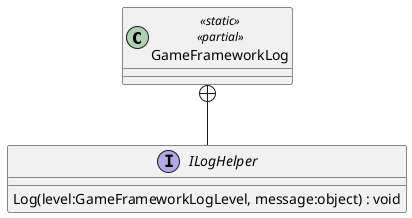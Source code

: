 @startuml
class GameFrameworkLog <<static>> <<partial>> {
}
interface ILogHelper {
    Log(level:GameFrameworkLogLevel, message:object) : void
}
GameFrameworkLog +-- ILogHelper
@enduml
